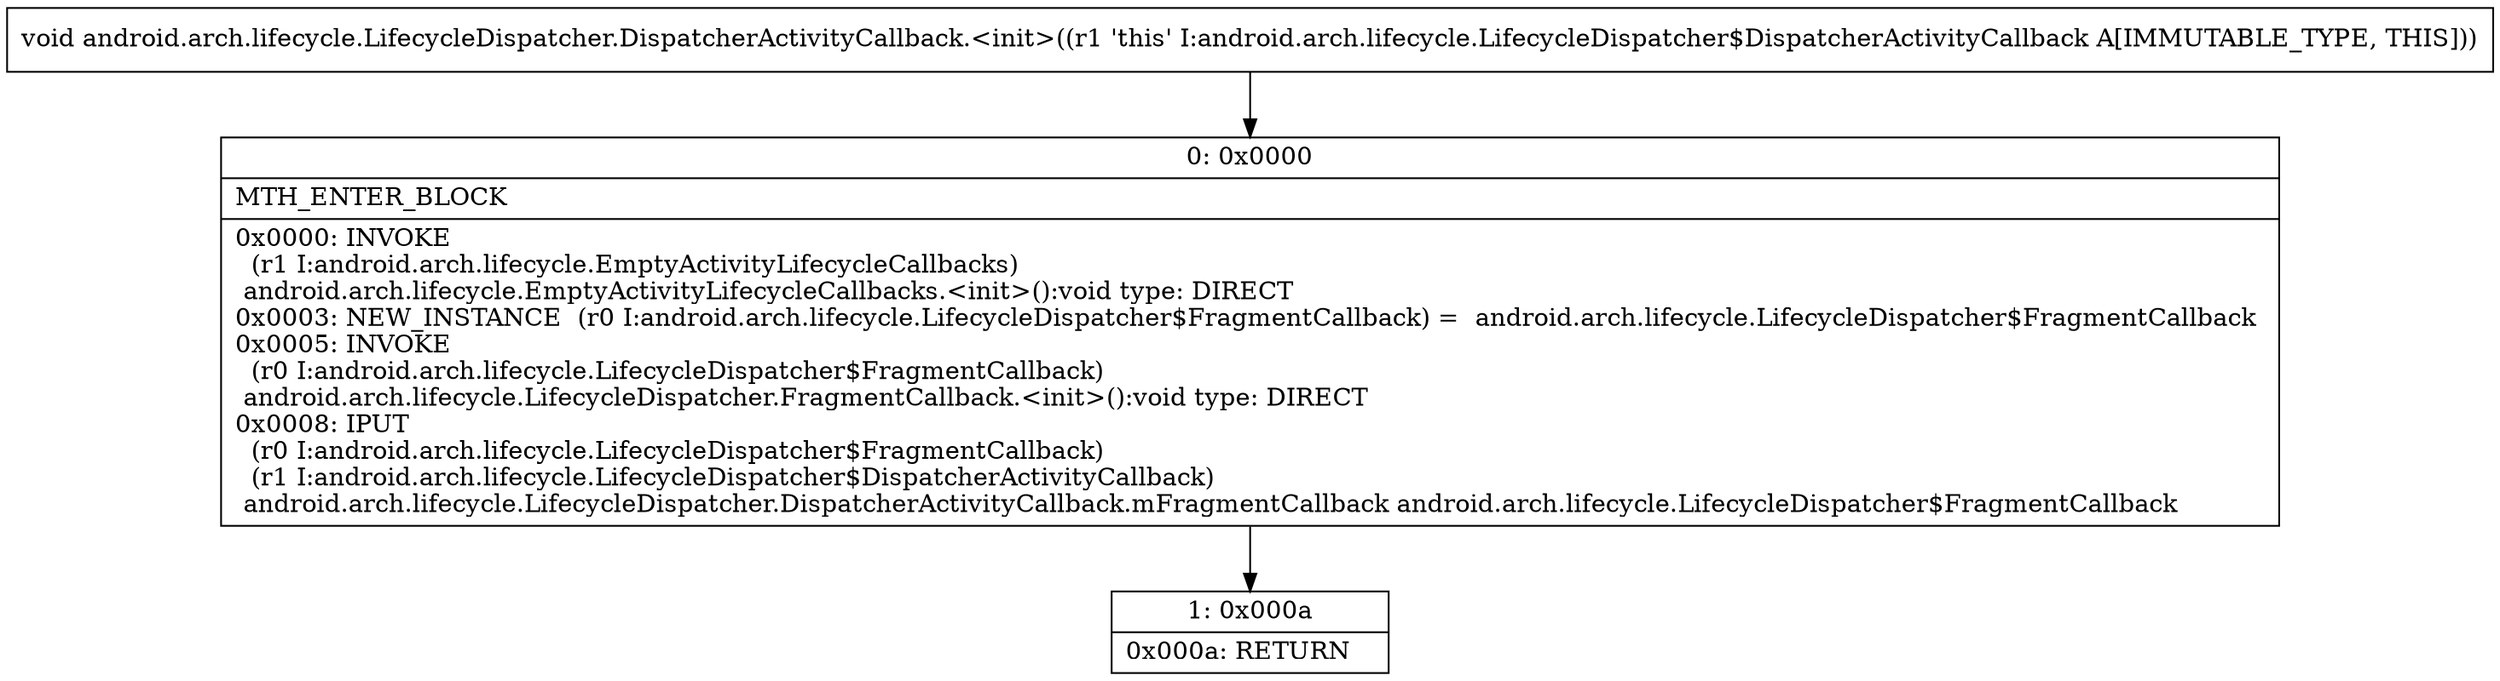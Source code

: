 digraph "CFG forandroid.arch.lifecycle.LifecycleDispatcher.DispatcherActivityCallback.\<init\>()V" {
Node_0 [shape=record,label="{0\:\ 0x0000|MTH_ENTER_BLOCK\l|0x0000: INVOKE  \l  (r1 I:android.arch.lifecycle.EmptyActivityLifecycleCallbacks)\l android.arch.lifecycle.EmptyActivityLifecycleCallbacks.\<init\>():void type: DIRECT \l0x0003: NEW_INSTANCE  (r0 I:android.arch.lifecycle.LifecycleDispatcher$FragmentCallback) =  android.arch.lifecycle.LifecycleDispatcher$FragmentCallback \l0x0005: INVOKE  \l  (r0 I:android.arch.lifecycle.LifecycleDispatcher$FragmentCallback)\l android.arch.lifecycle.LifecycleDispatcher.FragmentCallback.\<init\>():void type: DIRECT \l0x0008: IPUT  \l  (r0 I:android.arch.lifecycle.LifecycleDispatcher$FragmentCallback)\l  (r1 I:android.arch.lifecycle.LifecycleDispatcher$DispatcherActivityCallback)\l android.arch.lifecycle.LifecycleDispatcher.DispatcherActivityCallback.mFragmentCallback android.arch.lifecycle.LifecycleDispatcher$FragmentCallback \l}"];
Node_1 [shape=record,label="{1\:\ 0x000a|0x000a: RETURN   \l}"];
MethodNode[shape=record,label="{void android.arch.lifecycle.LifecycleDispatcher.DispatcherActivityCallback.\<init\>((r1 'this' I:android.arch.lifecycle.LifecycleDispatcher$DispatcherActivityCallback A[IMMUTABLE_TYPE, THIS])) }"];
MethodNode -> Node_0;
Node_0 -> Node_1;
}

